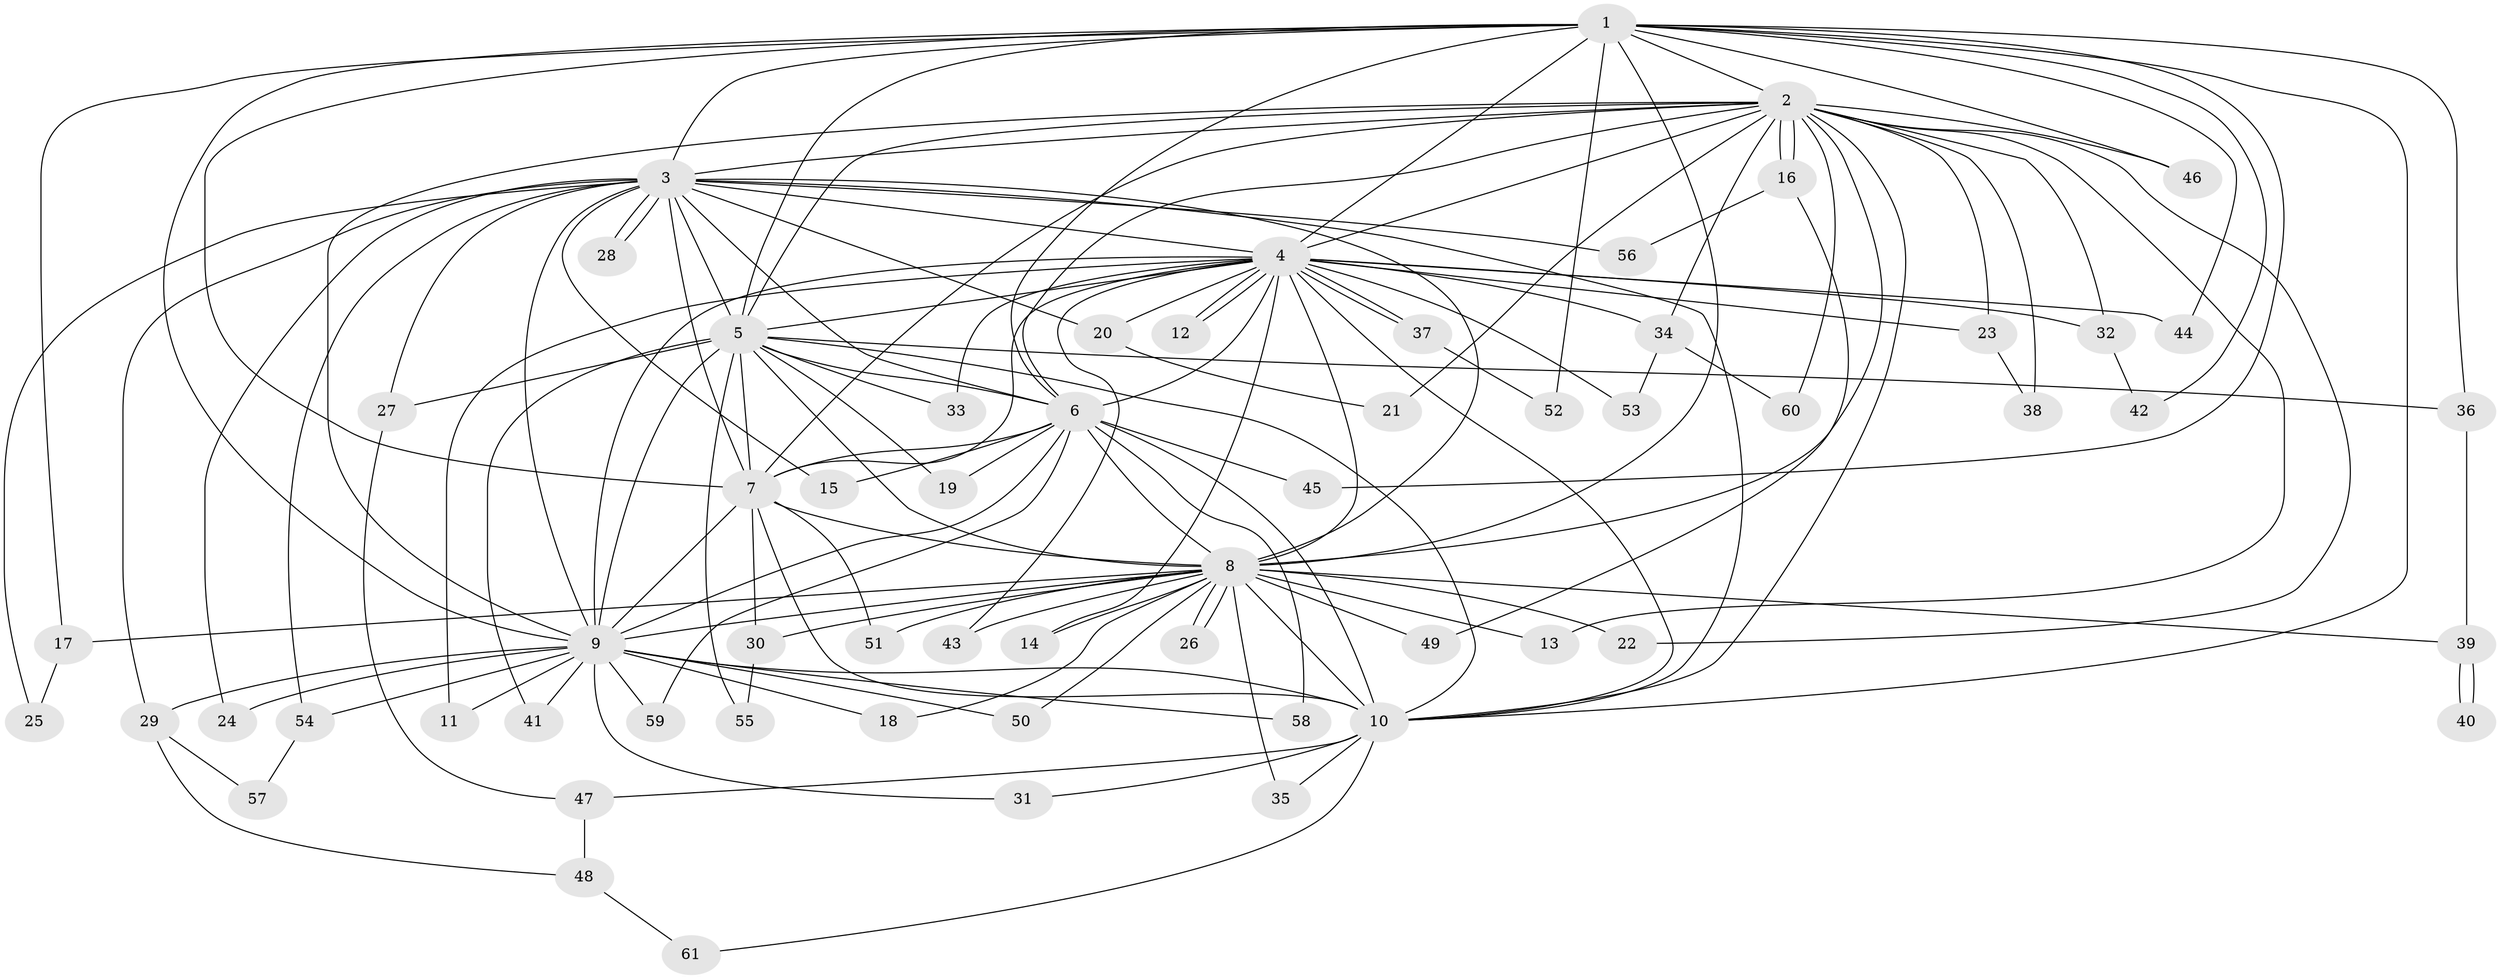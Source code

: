 // coarse degree distribution, {26: 0.023809523809523808, 7: 0.023809523809523808, 1: 0.40476190476190477, 2: 0.42857142857142855, 21: 0.023809523809523808, 3: 0.07142857142857142, 4: 0.023809523809523808}
// Generated by graph-tools (version 1.1) at 2025/49/03/04/25 21:49:22]
// undirected, 61 vertices, 147 edges
graph export_dot {
graph [start="1"]
  node [color=gray90,style=filled];
  1;
  2;
  3;
  4;
  5;
  6;
  7;
  8;
  9;
  10;
  11;
  12;
  13;
  14;
  15;
  16;
  17;
  18;
  19;
  20;
  21;
  22;
  23;
  24;
  25;
  26;
  27;
  28;
  29;
  30;
  31;
  32;
  33;
  34;
  35;
  36;
  37;
  38;
  39;
  40;
  41;
  42;
  43;
  44;
  45;
  46;
  47;
  48;
  49;
  50;
  51;
  52;
  53;
  54;
  55;
  56;
  57;
  58;
  59;
  60;
  61;
  1 -- 2;
  1 -- 3;
  1 -- 4;
  1 -- 5;
  1 -- 6;
  1 -- 7;
  1 -- 8;
  1 -- 9;
  1 -- 10;
  1 -- 17;
  1 -- 36;
  1 -- 42;
  1 -- 44;
  1 -- 45;
  1 -- 46;
  1 -- 52;
  2 -- 3;
  2 -- 4;
  2 -- 5;
  2 -- 6;
  2 -- 7;
  2 -- 8;
  2 -- 9;
  2 -- 10;
  2 -- 13;
  2 -- 16;
  2 -- 16;
  2 -- 21;
  2 -- 22;
  2 -- 23;
  2 -- 32;
  2 -- 34;
  2 -- 38;
  2 -- 46;
  2 -- 60;
  3 -- 4;
  3 -- 5;
  3 -- 6;
  3 -- 7;
  3 -- 8;
  3 -- 9;
  3 -- 10;
  3 -- 15;
  3 -- 20;
  3 -- 24;
  3 -- 25;
  3 -- 27;
  3 -- 28;
  3 -- 28;
  3 -- 29;
  3 -- 54;
  3 -- 56;
  4 -- 5;
  4 -- 6;
  4 -- 7;
  4 -- 8;
  4 -- 9;
  4 -- 10;
  4 -- 11;
  4 -- 12;
  4 -- 12;
  4 -- 14;
  4 -- 20;
  4 -- 23;
  4 -- 32;
  4 -- 33;
  4 -- 34;
  4 -- 37;
  4 -- 37;
  4 -- 43;
  4 -- 44;
  4 -- 53;
  5 -- 6;
  5 -- 7;
  5 -- 8;
  5 -- 9;
  5 -- 10;
  5 -- 19;
  5 -- 27;
  5 -- 33;
  5 -- 36;
  5 -- 41;
  5 -- 55;
  6 -- 7;
  6 -- 8;
  6 -- 9;
  6 -- 10;
  6 -- 15;
  6 -- 19;
  6 -- 45;
  6 -- 58;
  6 -- 59;
  7 -- 8;
  7 -- 9;
  7 -- 10;
  7 -- 30;
  7 -- 51;
  8 -- 9;
  8 -- 10;
  8 -- 13;
  8 -- 14;
  8 -- 17;
  8 -- 18;
  8 -- 22;
  8 -- 26;
  8 -- 26;
  8 -- 30;
  8 -- 35;
  8 -- 39;
  8 -- 43;
  8 -- 49;
  8 -- 50;
  8 -- 51;
  9 -- 10;
  9 -- 11;
  9 -- 18;
  9 -- 24;
  9 -- 29;
  9 -- 31;
  9 -- 41;
  9 -- 50;
  9 -- 54;
  9 -- 58;
  9 -- 59;
  10 -- 31;
  10 -- 35;
  10 -- 47;
  10 -- 61;
  16 -- 49;
  16 -- 56;
  17 -- 25;
  20 -- 21;
  23 -- 38;
  27 -- 47;
  29 -- 48;
  29 -- 57;
  30 -- 55;
  32 -- 42;
  34 -- 53;
  34 -- 60;
  36 -- 39;
  37 -- 52;
  39 -- 40;
  39 -- 40;
  47 -- 48;
  48 -- 61;
  54 -- 57;
}
